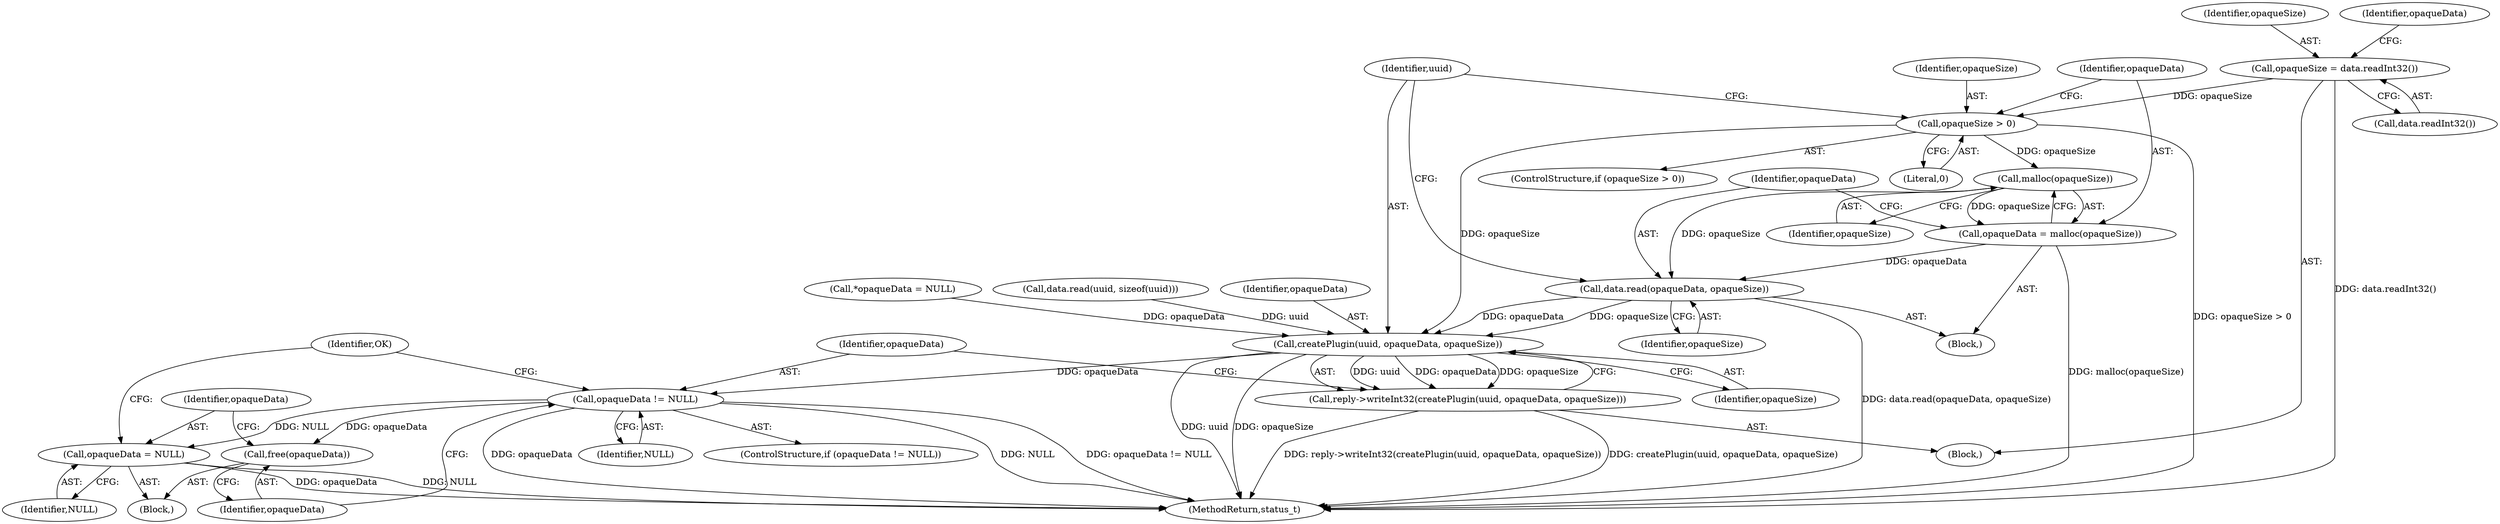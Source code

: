 digraph "0_Android_22f824feac43d5758f9a70b77f2aca840ba62c3b@API" {
"1000147" [label="(Call,opaqueSize = data.readInt32())"];
"1000155" [label="(Call,opaqueSize > 0)"];
"1000161" [label="(Call,malloc(opaqueSize))"];
"1000159" [label="(Call,opaqueData = malloc(opaqueSize))"];
"1000163" [label="(Call,data.read(opaqueData, opaqueSize))"];
"1000167" [label="(Call,createPlugin(uuid, opaqueData, opaqueSize))"];
"1000166" [label="(Call,reply->writeInt32(createPlugin(uuid, opaqueData, opaqueSize)))"];
"1000172" [label="(Call,opaqueData != NULL)"];
"1000176" [label="(Call,free(opaqueData))"];
"1000178" [label="(Call,opaqueData = NULL)"];
"1000483" [label="(MethodReturn,status_t)"];
"1000177" [label="(Identifier,opaqueData)"];
"1000154" [label="(ControlStructure,if (opaqueSize > 0))"];
"1000148" [label="(Identifier,opaqueSize)"];
"1000159" [label="(Call,opaqueData = malloc(opaqueSize))"];
"1000155" [label="(Call,opaqueSize > 0)"];
"1000172" [label="(Call,opaqueData != NULL)"];
"1000167" [label="(Call,createPlugin(uuid, opaqueData, opaqueSize))"];
"1000170" [label="(Identifier,opaqueSize)"];
"1000136" [label="(Block,)"];
"1000147" [label="(Call,opaqueSize = data.readInt32())"];
"1000142" [label="(Call,data.read(uuid, sizeof(uuid)))"];
"1000179" [label="(Identifier,opaqueData)"];
"1000171" [label="(ControlStructure,if (opaqueData != NULL))"];
"1000169" [label="(Identifier,opaqueData)"];
"1000174" [label="(Identifier,NULL)"];
"1000151" [label="(Call,*opaqueData = NULL)"];
"1000152" [label="(Identifier,opaqueData)"];
"1000168" [label="(Identifier,uuid)"];
"1000156" [label="(Identifier,opaqueSize)"];
"1000176" [label="(Call,free(opaqueData))"];
"1000149" [label="(Call,data.readInt32())"];
"1000163" [label="(Call,data.read(opaqueData, opaqueSize))"];
"1000164" [label="(Identifier,opaqueData)"];
"1000175" [label="(Block,)"];
"1000160" [label="(Identifier,opaqueData)"];
"1000173" [label="(Identifier,opaqueData)"];
"1000158" [label="(Block,)"];
"1000165" [label="(Identifier,opaqueSize)"];
"1000166" [label="(Call,reply->writeInt32(createPlugin(uuid, opaqueData, opaqueSize)))"];
"1000162" [label="(Identifier,opaqueSize)"];
"1000182" [label="(Identifier,OK)"];
"1000178" [label="(Call,opaqueData = NULL)"];
"1000157" [label="(Literal,0)"];
"1000180" [label="(Identifier,NULL)"];
"1000161" [label="(Call,malloc(opaqueSize))"];
"1000147" -> "1000136"  [label="AST: "];
"1000147" -> "1000149"  [label="CFG: "];
"1000148" -> "1000147"  [label="AST: "];
"1000149" -> "1000147"  [label="AST: "];
"1000152" -> "1000147"  [label="CFG: "];
"1000147" -> "1000483"  [label="DDG: data.readInt32()"];
"1000147" -> "1000155"  [label="DDG: opaqueSize"];
"1000155" -> "1000154"  [label="AST: "];
"1000155" -> "1000157"  [label="CFG: "];
"1000156" -> "1000155"  [label="AST: "];
"1000157" -> "1000155"  [label="AST: "];
"1000160" -> "1000155"  [label="CFG: "];
"1000168" -> "1000155"  [label="CFG: "];
"1000155" -> "1000483"  [label="DDG: opaqueSize > 0"];
"1000155" -> "1000161"  [label="DDG: opaqueSize"];
"1000155" -> "1000167"  [label="DDG: opaqueSize"];
"1000161" -> "1000159"  [label="AST: "];
"1000161" -> "1000162"  [label="CFG: "];
"1000162" -> "1000161"  [label="AST: "];
"1000159" -> "1000161"  [label="CFG: "];
"1000161" -> "1000159"  [label="DDG: opaqueSize"];
"1000161" -> "1000163"  [label="DDG: opaqueSize"];
"1000159" -> "1000158"  [label="AST: "];
"1000160" -> "1000159"  [label="AST: "];
"1000164" -> "1000159"  [label="CFG: "];
"1000159" -> "1000483"  [label="DDG: malloc(opaqueSize)"];
"1000159" -> "1000163"  [label="DDG: opaqueData"];
"1000163" -> "1000158"  [label="AST: "];
"1000163" -> "1000165"  [label="CFG: "];
"1000164" -> "1000163"  [label="AST: "];
"1000165" -> "1000163"  [label="AST: "];
"1000168" -> "1000163"  [label="CFG: "];
"1000163" -> "1000483"  [label="DDG: data.read(opaqueData, opaqueSize)"];
"1000163" -> "1000167"  [label="DDG: opaqueData"];
"1000163" -> "1000167"  [label="DDG: opaqueSize"];
"1000167" -> "1000166"  [label="AST: "];
"1000167" -> "1000170"  [label="CFG: "];
"1000168" -> "1000167"  [label="AST: "];
"1000169" -> "1000167"  [label="AST: "];
"1000170" -> "1000167"  [label="AST: "];
"1000166" -> "1000167"  [label="CFG: "];
"1000167" -> "1000483"  [label="DDG: uuid"];
"1000167" -> "1000483"  [label="DDG: opaqueSize"];
"1000167" -> "1000166"  [label="DDG: uuid"];
"1000167" -> "1000166"  [label="DDG: opaqueData"];
"1000167" -> "1000166"  [label="DDG: opaqueSize"];
"1000142" -> "1000167"  [label="DDG: uuid"];
"1000151" -> "1000167"  [label="DDG: opaqueData"];
"1000167" -> "1000172"  [label="DDG: opaqueData"];
"1000166" -> "1000136"  [label="AST: "];
"1000173" -> "1000166"  [label="CFG: "];
"1000166" -> "1000483"  [label="DDG: reply->writeInt32(createPlugin(uuid, opaqueData, opaqueSize))"];
"1000166" -> "1000483"  [label="DDG: createPlugin(uuid, opaqueData, opaqueSize)"];
"1000172" -> "1000171"  [label="AST: "];
"1000172" -> "1000174"  [label="CFG: "];
"1000173" -> "1000172"  [label="AST: "];
"1000174" -> "1000172"  [label="AST: "];
"1000177" -> "1000172"  [label="CFG: "];
"1000182" -> "1000172"  [label="CFG: "];
"1000172" -> "1000483"  [label="DDG: opaqueData != NULL"];
"1000172" -> "1000483"  [label="DDG: opaqueData"];
"1000172" -> "1000483"  [label="DDG: NULL"];
"1000172" -> "1000176"  [label="DDG: opaqueData"];
"1000172" -> "1000178"  [label="DDG: NULL"];
"1000176" -> "1000175"  [label="AST: "];
"1000176" -> "1000177"  [label="CFG: "];
"1000177" -> "1000176"  [label="AST: "];
"1000179" -> "1000176"  [label="CFG: "];
"1000178" -> "1000175"  [label="AST: "];
"1000178" -> "1000180"  [label="CFG: "];
"1000179" -> "1000178"  [label="AST: "];
"1000180" -> "1000178"  [label="AST: "];
"1000182" -> "1000178"  [label="CFG: "];
"1000178" -> "1000483"  [label="DDG: opaqueData"];
"1000178" -> "1000483"  [label="DDG: NULL"];
}
